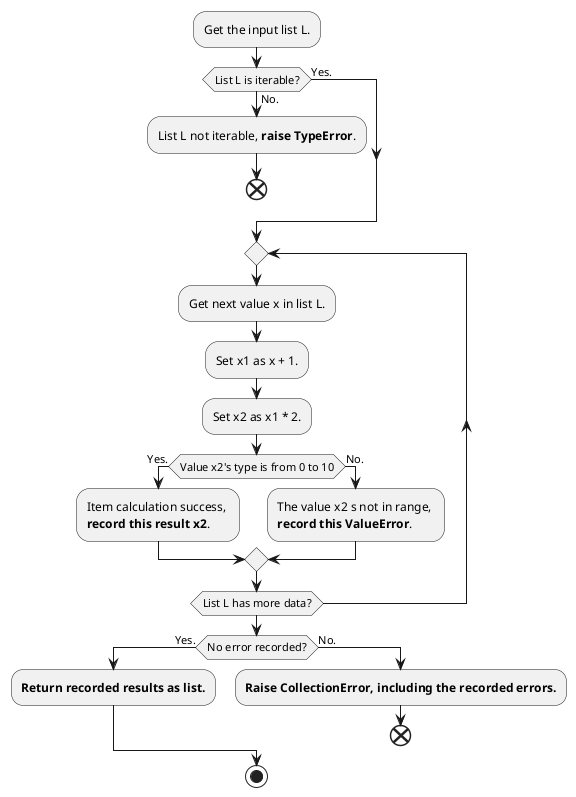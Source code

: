 @startuml

:Get the input list L.;

if (List L is iterable?) then (Yes.)
else (No.)
    :List L not iterable, **raise TypeError**.;
    end
endif

repeat
    :Get next value x in list L.;
    :Set x1 as x + 1.;
    :Set x2 as x1 * 2.;
    if (Value x2's type is from 0 to 10) then (Yes.)
        :Item calculation success, \n**record this result x2**.;
    else (No.)
        :The value x2 s not in range, \n**record this ValueError**.;
    endif
repeat while (List L has more data?)

if (No error recorded?) then (Yes.)
    :**Return recorded results as list.**;
else (No.)
    :**Raise CollectionError, including the recorded errors.**;
    end
endif

stop

@enduml